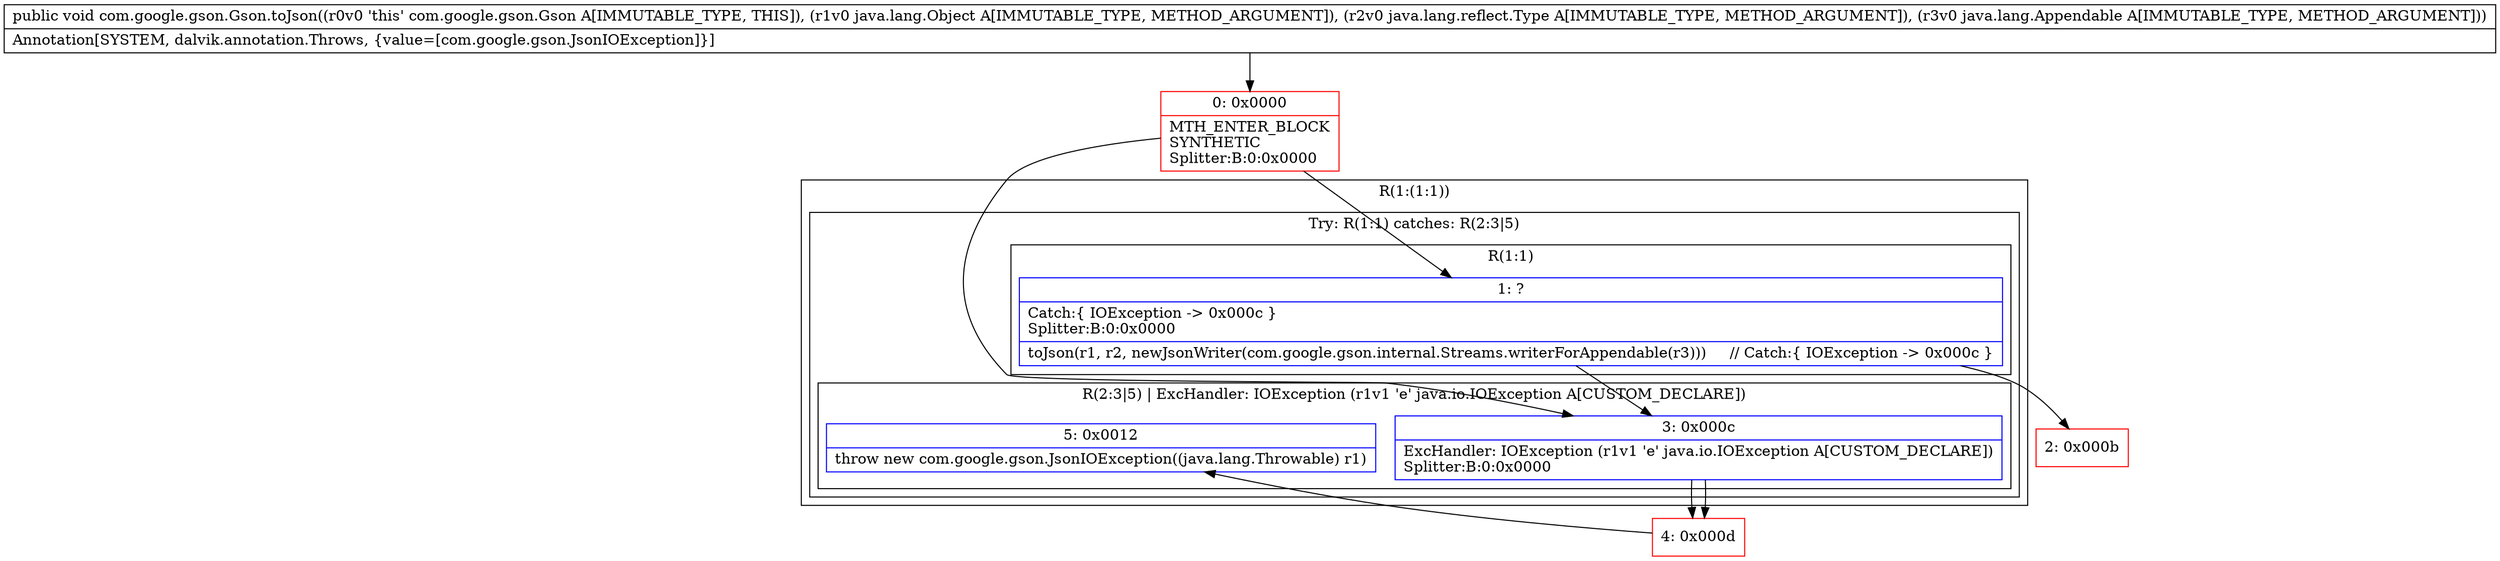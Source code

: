 digraph "CFG forcom.google.gson.Gson.toJson(Ljava\/lang\/Object;Ljava\/lang\/reflect\/Type;Ljava\/lang\/Appendable;)V" {
subgraph cluster_Region_2014065272 {
label = "R(1:(1:1))";
node [shape=record,color=blue];
subgraph cluster_TryCatchRegion_1215774422 {
label = "Try: R(1:1) catches: R(2:3|5)";
node [shape=record,color=blue];
subgraph cluster_Region_277543161 {
label = "R(1:1)";
node [shape=record,color=blue];
Node_1 [shape=record,label="{1\:\ ?|Catch:\{ IOException \-\> 0x000c \}\lSplitter:B:0:0x0000\l|toJson(r1, r2, newJsonWriter(com.google.gson.internal.Streams.writerForAppendable(r3)))     \/\/ Catch:\{ IOException \-\> 0x000c \}\l}"];
}
subgraph cluster_Region_130352260 {
label = "R(2:3|5) | ExcHandler: IOException (r1v1 'e' java.io.IOException A[CUSTOM_DECLARE])\l";
node [shape=record,color=blue];
Node_3 [shape=record,label="{3\:\ 0x000c|ExcHandler: IOException (r1v1 'e' java.io.IOException A[CUSTOM_DECLARE])\lSplitter:B:0:0x0000\l}"];
Node_5 [shape=record,label="{5\:\ 0x0012|throw new com.google.gson.JsonIOException((java.lang.Throwable) r1)\l}"];
}
}
}
subgraph cluster_Region_130352260 {
label = "R(2:3|5) | ExcHandler: IOException (r1v1 'e' java.io.IOException A[CUSTOM_DECLARE])\l";
node [shape=record,color=blue];
Node_3 [shape=record,label="{3\:\ 0x000c|ExcHandler: IOException (r1v1 'e' java.io.IOException A[CUSTOM_DECLARE])\lSplitter:B:0:0x0000\l}"];
Node_5 [shape=record,label="{5\:\ 0x0012|throw new com.google.gson.JsonIOException((java.lang.Throwable) r1)\l}"];
}
Node_0 [shape=record,color=red,label="{0\:\ 0x0000|MTH_ENTER_BLOCK\lSYNTHETIC\lSplitter:B:0:0x0000\l}"];
Node_2 [shape=record,color=red,label="{2\:\ 0x000b}"];
Node_4 [shape=record,color=red,label="{4\:\ 0x000d}"];
MethodNode[shape=record,label="{public void com.google.gson.Gson.toJson((r0v0 'this' com.google.gson.Gson A[IMMUTABLE_TYPE, THIS]), (r1v0 java.lang.Object A[IMMUTABLE_TYPE, METHOD_ARGUMENT]), (r2v0 java.lang.reflect.Type A[IMMUTABLE_TYPE, METHOD_ARGUMENT]), (r3v0 java.lang.Appendable A[IMMUTABLE_TYPE, METHOD_ARGUMENT]))  | Annotation[SYSTEM, dalvik.annotation.Throws, \{value=[com.google.gson.JsonIOException]\}]\l}"];
MethodNode -> Node_0;
Node_1 -> Node_2;
Node_1 -> Node_3;
Node_3 -> Node_4;
Node_3 -> Node_4;
Node_0 -> Node_1;
Node_0 -> Node_3;
Node_4 -> Node_5;
}

